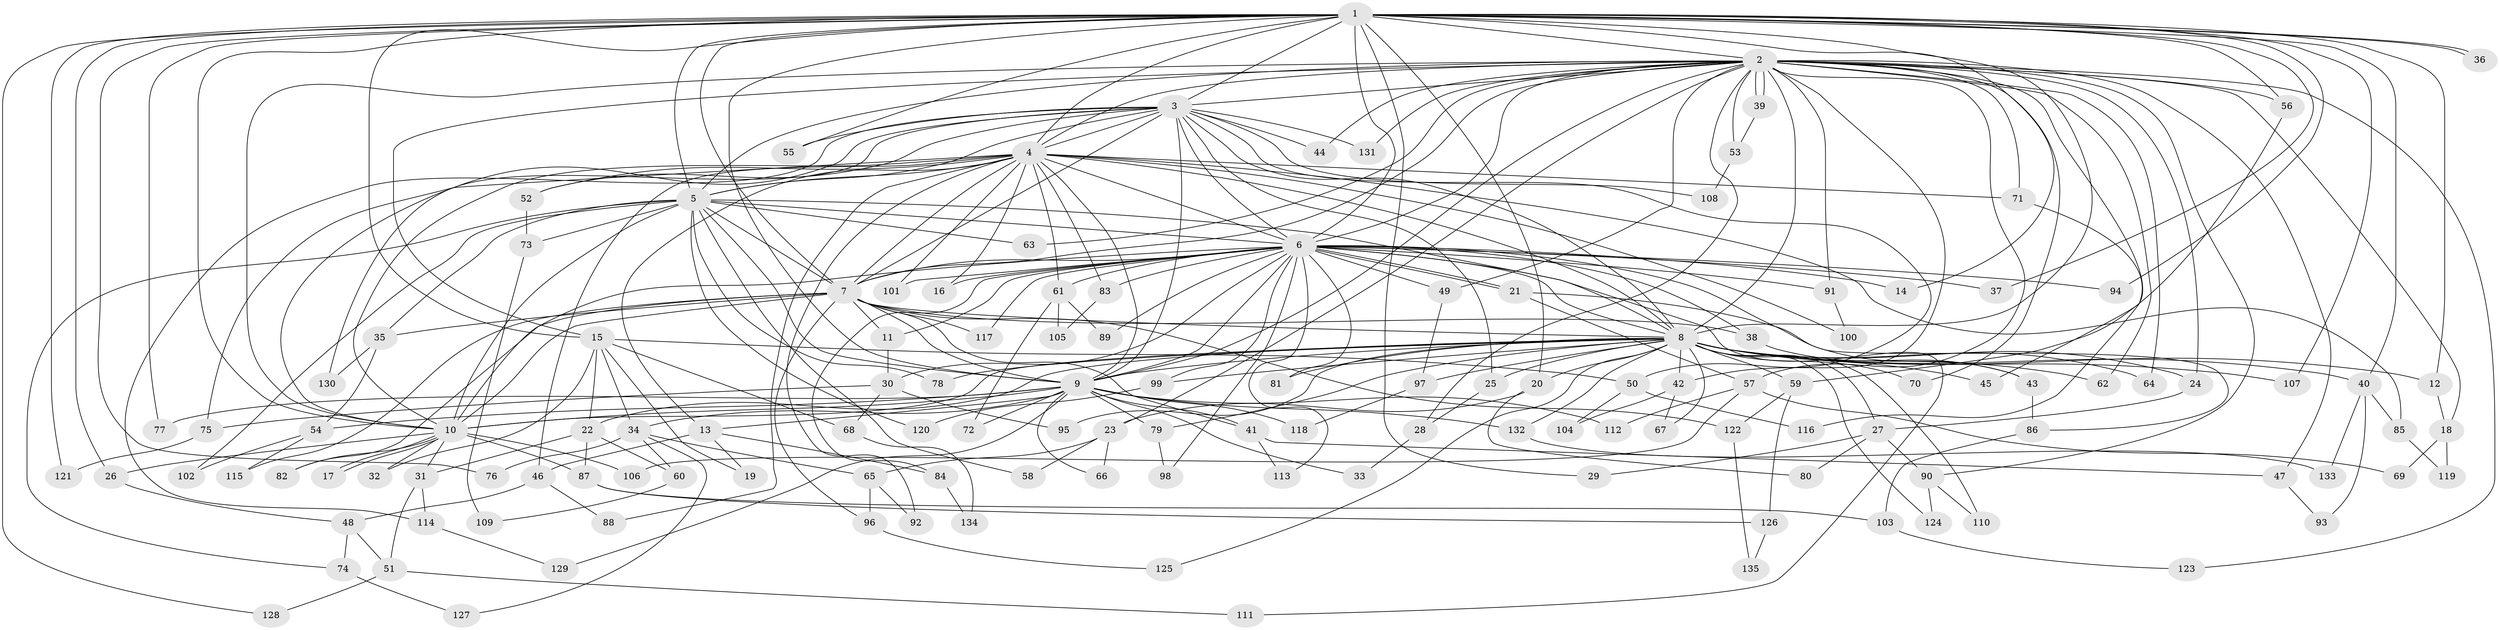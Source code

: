 // Generated by graph-tools (version 1.1) at 2025/45/03/09/25 04:45:09]
// undirected, 135 vertices, 295 edges
graph export_dot {
graph [start="1"]
  node [color=gray90,style=filled];
  1;
  2;
  3;
  4;
  5;
  6;
  7;
  8;
  9;
  10;
  11;
  12;
  13;
  14;
  15;
  16;
  17;
  18;
  19;
  20;
  21;
  22;
  23;
  24;
  25;
  26;
  27;
  28;
  29;
  30;
  31;
  32;
  33;
  34;
  35;
  36;
  37;
  38;
  39;
  40;
  41;
  42;
  43;
  44;
  45;
  46;
  47;
  48;
  49;
  50;
  51;
  52;
  53;
  54;
  55;
  56;
  57;
  58;
  59;
  60;
  61;
  62;
  63;
  64;
  65;
  66;
  67;
  68;
  69;
  70;
  71;
  72;
  73;
  74;
  75;
  76;
  77;
  78;
  79;
  80;
  81;
  82;
  83;
  84;
  85;
  86;
  87;
  88;
  89;
  90;
  91;
  92;
  93;
  94;
  95;
  96;
  97;
  98;
  99;
  100;
  101;
  102;
  103;
  104;
  105;
  106;
  107;
  108;
  109;
  110;
  111;
  112;
  113;
  114;
  115;
  116;
  117;
  118;
  119;
  120;
  121;
  122;
  123;
  124;
  125;
  126;
  127;
  128;
  129;
  130;
  131;
  132;
  133;
  134;
  135;
  1 -- 2;
  1 -- 3;
  1 -- 4;
  1 -- 5;
  1 -- 6;
  1 -- 7;
  1 -- 8;
  1 -- 9;
  1 -- 10;
  1 -- 12;
  1 -- 14;
  1 -- 15;
  1 -- 20;
  1 -- 26;
  1 -- 29;
  1 -- 36;
  1 -- 36;
  1 -- 37;
  1 -- 40;
  1 -- 55;
  1 -- 56;
  1 -- 76;
  1 -- 77;
  1 -- 94;
  1 -- 107;
  1 -- 121;
  1 -- 128;
  2 -- 3;
  2 -- 4;
  2 -- 5;
  2 -- 6;
  2 -- 7;
  2 -- 8;
  2 -- 9;
  2 -- 10;
  2 -- 15;
  2 -- 18;
  2 -- 23;
  2 -- 24;
  2 -- 28;
  2 -- 39;
  2 -- 39;
  2 -- 42;
  2 -- 44;
  2 -- 45;
  2 -- 47;
  2 -- 49;
  2 -- 53;
  2 -- 56;
  2 -- 57;
  2 -- 62;
  2 -- 63;
  2 -- 64;
  2 -- 70;
  2 -- 71;
  2 -- 90;
  2 -- 91;
  2 -- 123;
  2 -- 131;
  3 -- 4;
  3 -- 5;
  3 -- 6;
  3 -- 7;
  3 -- 8;
  3 -- 9;
  3 -- 10;
  3 -- 25;
  3 -- 44;
  3 -- 50;
  3 -- 52;
  3 -- 55;
  3 -- 108;
  3 -- 114;
  3 -- 130;
  3 -- 131;
  4 -- 5;
  4 -- 6;
  4 -- 7;
  4 -- 8;
  4 -- 9;
  4 -- 10;
  4 -- 13;
  4 -- 16;
  4 -- 46;
  4 -- 52;
  4 -- 61;
  4 -- 71;
  4 -- 75;
  4 -- 83;
  4 -- 85;
  4 -- 88;
  4 -- 92;
  4 -- 100;
  4 -- 101;
  5 -- 6;
  5 -- 7;
  5 -- 8;
  5 -- 9;
  5 -- 10;
  5 -- 35;
  5 -- 58;
  5 -- 63;
  5 -- 73;
  5 -- 74;
  5 -- 78;
  5 -- 102;
  5 -- 120;
  6 -- 7;
  6 -- 8;
  6 -- 9;
  6 -- 10;
  6 -- 11;
  6 -- 14;
  6 -- 16;
  6 -- 21;
  6 -- 21;
  6 -- 30;
  6 -- 37;
  6 -- 38;
  6 -- 43;
  6 -- 49;
  6 -- 61;
  6 -- 81;
  6 -- 83;
  6 -- 84;
  6 -- 89;
  6 -- 91;
  6 -- 94;
  6 -- 98;
  6 -- 99;
  6 -- 101;
  6 -- 111;
  6 -- 113;
  6 -- 117;
  7 -- 8;
  7 -- 9;
  7 -- 10;
  7 -- 11;
  7 -- 35;
  7 -- 38;
  7 -- 41;
  7 -- 82;
  7 -- 96;
  7 -- 115;
  7 -- 117;
  7 -- 122;
  8 -- 9;
  8 -- 10;
  8 -- 12;
  8 -- 20;
  8 -- 22;
  8 -- 24;
  8 -- 25;
  8 -- 27;
  8 -- 40;
  8 -- 42;
  8 -- 45;
  8 -- 59;
  8 -- 62;
  8 -- 64;
  8 -- 67;
  8 -- 70;
  8 -- 78;
  8 -- 79;
  8 -- 81;
  8 -- 95;
  8 -- 97;
  8 -- 99;
  8 -- 107;
  8 -- 110;
  8 -- 124;
  8 -- 125;
  8 -- 132;
  9 -- 10;
  9 -- 13;
  9 -- 33;
  9 -- 34;
  9 -- 41;
  9 -- 54;
  9 -- 66;
  9 -- 72;
  9 -- 77;
  9 -- 79;
  9 -- 112;
  9 -- 118;
  9 -- 129;
  9 -- 132;
  10 -- 17;
  10 -- 17;
  10 -- 26;
  10 -- 31;
  10 -- 32;
  10 -- 82;
  10 -- 87;
  10 -- 106;
  11 -- 30;
  12 -- 18;
  13 -- 19;
  13 -- 46;
  13 -- 84;
  15 -- 19;
  15 -- 22;
  15 -- 32;
  15 -- 34;
  15 -- 50;
  15 -- 68;
  18 -- 69;
  18 -- 119;
  20 -- 23;
  20 -- 80;
  21 -- 57;
  21 -- 86;
  22 -- 31;
  22 -- 60;
  22 -- 87;
  23 -- 58;
  23 -- 65;
  23 -- 66;
  24 -- 27;
  25 -- 28;
  26 -- 48;
  27 -- 29;
  27 -- 80;
  27 -- 90;
  28 -- 33;
  30 -- 68;
  30 -- 75;
  30 -- 95;
  31 -- 51;
  31 -- 114;
  34 -- 60;
  34 -- 65;
  34 -- 76;
  34 -- 127;
  35 -- 54;
  35 -- 130;
  38 -- 43;
  39 -- 53;
  40 -- 85;
  40 -- 93;
  40 -- 133;
  41 -- 47;
  41 -- 113;
  42 -- 67;
  42 -- 104;
  43 -- 86;
  46 -- 48;
  46 -- 88;
  47 -- 93;
  48 -- 51;
  48 -- 74;
  49 -- 97;
  50 -- 104;
  50 -- 116;
  51 -- 111;
  51 -- 128;
  52 -- 73;
  53 -- 108;
  54 -- 102;
  54 -- 115;
  56 -- 59;
  57 -- 69;
  57 -- 106;
  57 -- 112;
  59 -- 122;
  59 -- 126;
  60 -- 109;
  61 -- 72;
  61 -- 89;
  61 -- 105;
  65 -- 92;
  65 -- 96;
  68 -- 134;
  71 -- 116;
  73 -- 109;
  74 -- 127;
  75 -- 121;
  79 -- 98;
  83 -- 105;
  84 -- 134;
  85 -- 119;
  86 -- 103;
  87 -- 103;
  87 -- 126;
  90 -- 110;
  90 -- 124;
  91 -- 100;
  96 -- 125;
  97 -- 118;
  99 -- 120;
  103 -- 123;
  114 -- 129;
  122 -- 135;
  126 -- 135;
  132 -- 133;
}
